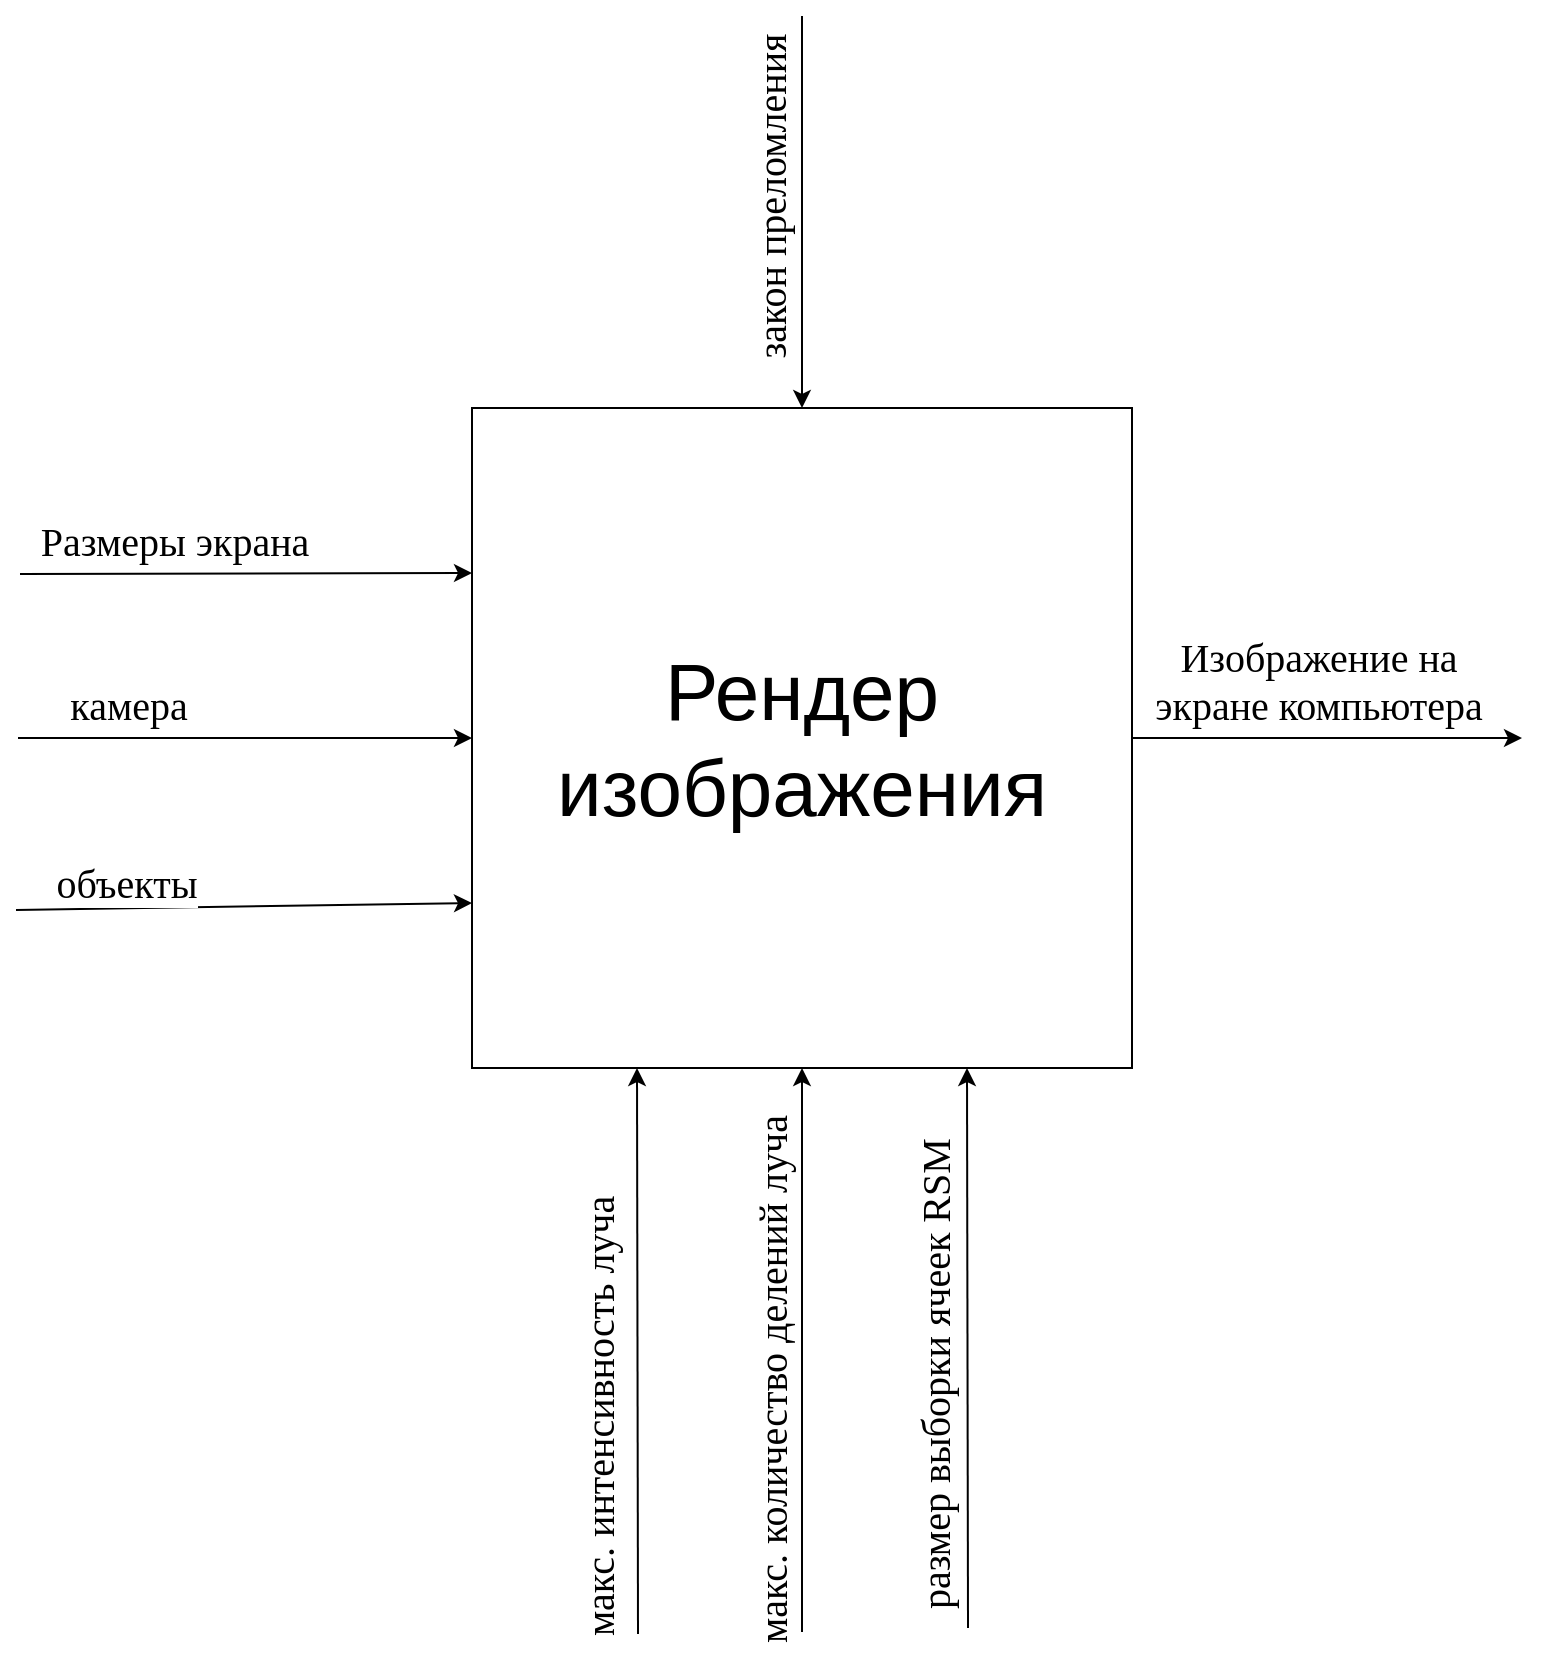 <mxfile version="22.0.3" type="device">
  <diagram name="Page-1" id="R_VDegvNw-id1AR24ctY">
    <mxGraphModel dx="2076" dy="834" grid="0" gridSize="10" guides="1" tooltips="1" connect="1" arrows="1" fold="1" page="0" pageScale="1" pageWidth="827" pageHeight="1169" math="0" shadow="0">
      <root>
        <mxCell id="0" />
        <mxCell id="1" parent="0" />
        <mxCell id="JGhVlZoV-6fODX_dazt4-1" value="&lt;font style=&quot;font-size: 40px;&quot;&gt;Рендер изображения&lt;/font&gt;" style="whiteSpace=wrap;html=1;aspect=fixed;" vertex="1" parent="1">
          <mxGeometry x="233" y="208" width="330" height="330" as="geometry" />
        </mxCell>
        <mxCell id="JGhVlZoV-6fODX_dazt4-2" value="" style="endArrow=classic;html=1;rounded=0;entryX=0;entryY=0.25;entryDx=0;entryDy=0;" edge="1" parent="1" target="JGhVlZoV-6fODX_dazt4-1">
          <mxGeometry width="50" height="50" relative="1" as="geometry">
            <mxPoint x="7" y="291" as="sourcePoint" />
            <mxPoint x="-53" y="336" as="targetPoint" />
          </mxGeometry>
        </mxCell>
        <mxCell id="JGhVlZoV-6fODX_dazt4-3" value="&lt;font face=&quot;Times New Roman&quot; style=&quot;font-size: 20px;&quot;&gt;Размеры экрана&lt;/font&gt;" style="edgeLabel;html=1;align=center;verticalAlign=middle;resizable=0;points=[];" vertex="1" connectable="0" parent="JGhVlZoV-6fODX_dazt4-2">
          <mxGeometry x="-0.589" relative="1" as="geometry">
            <mxPoint x="30" y="-17" as="offset" />
          </mxGeometry>
        </mxCell>
        <mxCell id="JGhVlZoV-6fODX_dazt4-4" value="" style="endArrow=classic;html=1;rounded=0;entryX=0;entryY=0.5;entryDx=0;entryDy=0;" edge="1" parent="1" target="JGhVlZoV-6fODX_dazt4-1">
          <mxGeometry width="50" height="50" relative="1" as="geometry">
            <mxPoint x="6" y="373" as="sourcePoint" />
            <mxPoint x="-37" y="392" as="targetPoint" />
          </mxGeometry>
        </mxCell>
        <mxCell id="JGhVlZoV-6fODX_dazt4-8" value="&lt;font style=&quot;font-size: 20px;&quot; face=&quot;Times New Roman&quot;&gt;камера&lt;/font&gt;" style="edgeLabel;html=1;align=center;verticalAlign=middle;resizable=0;points=[];" vertex="1" connectable="0" parent="JGhVlZoV-6fODX_dazt4-4">
          <mxGeometry x="-0.393" y="2" relative="1" as="geometry">
            <mxPoint x="-14" y="-15" as="offset" />
          </mxGeometry>
        </mxCell>
        <mxCell id="JGhVlZoV-6fODX_dazt4-5" value="" style="endArrow=classic;html=1;rounded=0;entryX=0;entryY=0.75;entryDx=0;entryDy=0;" edge="1" parent="1" target="JGhVlZoV-6fODX_dazt4-1">
          <mxGeometry width="50" height="50" relative="1" as="geometry">
            <mxPoint x="5" y="459" as="sourcePoint" />
            <mxPoint x="-74" y="463" as="targetPoint" />
          </mxGeometry>
        </mxCell>
        <mxCell id="JGhVlZoV-6fODX_dazt4-9" value="&lt;font face=&quot;Times New Roman&quot; style=&quot;font-size: 20px;&quot;&gt;объекты&lt;/font&gt;" style="edgeLabel;html=1;align=center;verticalAlign=middle;resizable=0;points=[];" vertex="1" connectable="0" parent="JGhVlZoV-6fODX_dazt4-5">
          <mxGeometry x="-0.075" y="1" relative="1" as="geometry">
            <mxPoint x="-51" y="-12" as="offset" />
          </mxGeometry>
        </mxCell>
        <mxCell id="JGhVlZoV-6fODX_dazt4-6" value="" style="endArrow=classic;html=1;rounded=0;entryX=0.5;entryY=0;entryDx=0;entryDy=0;" edge="1" parent="1" target="JGhVlZoV-6fODX_dazt4-1">
          <mxGeometry width="50" height="50" relative="1" as="geometry">
            <mxPoint x="398" y="12" as="sourcePoint" />
            <mxPoint x="390" y="100" as="targetPoint" />
          </mxGeometry>
        </mxCell>
        <mxCell id="JGhVlZoV-6fODX_dazt4-7" value="&lt;font style=&quot;font-size: 20px;&quot; face=&quot;Times New Roman&quot;&gt;закон преломления&lt;/font&gt;" style="edgeLabel;html=1;align=center;verticalAlign=middle;resizable=0;points=[];rotation=-90;" vertex="1" connectable="0" parent="JGhVlZoV-6fODX_dazt4-6">
          <mxGeometry x="0.158" y="2" relative="1" as="geometry">
            <mxPoint x="-18" y="-23" as="offset" />
          </mxGeometry>
        </mxCell>
        <mxCell id="JGhVlZoV-6fODX_dazt4-10" value="" style="endArrow=classic;html=1;rounded=0;entryX=0.25;entryY=1;entryDx=0;entryDy=0;" edge="1" parent="1" target="JGhVlZoV-6fODX_dazt4-1">
          <mxGeometry width="50" height="50" relative="1" as="geometry">
            <mxPoint x="316" y="821" as="sourcePoint" />
            <mxPoint x="365" y="751" as="targetPoint" />
          </mxGeometry>
        </mxCell>
        <mxCell id="JGhVlZoV-6fODX_dazt4-11" value="&lt;font style=&quot;font-size: 20px;&quot; face=&quot;Times New Roman&quot;&gt;макс. интенсивность луча&lt;/font&gt;" style="edgeLabel;html=1;align=center;verticalAlign=middle;resizable=0;points=[];rotation=-90;" vertex="1" connectable="0" parent="JGhVlZoV-6fODX_dazt4-10">
          <mxGeometry x="-0.764" y="-3" relative="1" as="geometry">
            <mxPoint x="-23" y="-75" as="offset" />
          </mxGeometry>
        </mxCell>
        <mxCell id="JGhVlZoV-6fODX_dazt4-12" value="" style="endArrow=classic;html=1;rounded=0;entryX=0.5;entryY=1;entryDx=0;entryDy=0;" edge="1" parent="1" target="JGhVlZoV-6fODX_dazt4-1">
          <mxGeometry width="50" height="50" relative="1" as="geometry">
            <mxPoint x="398" y="820" as="sourcePoint" />
            <mxPoint x="418" y="711" as="targetPoint" />
          </mxGeometry>
        </mxCell>
        <mxCell id="JGhVlZoV-6fODX_dazt4-13" value="&lt;font style=&quot;font-size: 20px;&quot; face=&quot;Times New Roman&quot;&gt;макс. количество делений луча&lt;/font&gt;" style="edgeLabel;html=1;align=center;verticalAlign=middle;resizable=0;points=[];rotation=-90;" vertex="1" connectable="0" parent="JGhVlZoV-6fODX_dazt4-12">
          <mxGeometry x="-0.25" y="-1" relative="1" as="geometry">
            <mxPoint x="-17" y="-20" as="offset" />
          </mxGeometry>
        </mxCell>
        <mxCell id="JGhVlZoV-6fODX_dazt4-14" value="" style="endArrow=classic;html=1;rounded=0;entryX=0.75;entryY=1;entryDx=0;entryDy=0;" edge="1" parent="1" target="JGhVlZoV-6fODX_dazt4-1">
          <mxGeometry width="50" height="50" relative="1" as="geometry">
            <mxPoint x="481" y="818" as="sourcePoint" />
            <mxPoint x="588" y="659" as="targetPoint" />
          </mxGeometry>
        </mxCell>
        <mxCell id="JGhVlZoV-6fODX_dazt4-15" value="&lt;font style=&quot;font-size: 20px;&quot; face=&quot;Times New Roman&quot;&gt;размер выборки ячеек RSM&lt;/font&gt;" style="edgeLabel;html=1;align=center;verticalAlign=middle;resizable=0;points=[];rotation=-90;" vertex="1" connectable="0" parent="JGhVlZoV-6fODX_dazt4-14">
          <mxGeometry x="-0.319" y="-1" relative="1" as="geometry">
            <mxPoint x="-18" y="-31" as="offset" />
          </mxGeometry>
        </mxCell>
        <mxCell id="JGhVlZoV-6fODX_dazt4-16" value="" style="endArrow=classic;html=1;rounded=0;exitX=1;exitY=0.5;exitDx=0;exitDy=0;" edge="1" parent="1" source="JGhVlZoV-6fODX_dazt4-1">
          <mxGeometry width="50" height="50" relative="1" as="geometry">
            <mxPoint x="599" y="413" as="sourcePoint" />
            <mxPoint x="758" y="373" as="targetPoint" />
          </mxGeometry>
        </mxCell>
        <mxCell id="JGhVlZoV-6fODX_dazt4-17" value="&lt;font style=&quot;font-size: 20px;&quot; face=&quot;Times New Roman&quot;&gt;Изображение на&lt;br&gt;экране компьютера&lt;/font&gt;" style="edgeLabel;html=1;align=center;verticalAlign=middle;resizable=0;points=[];" vertex="1" connectable="0" parent="JGhVlZoV-6fODX_dazt4-16">
          <mxGeometry x="-0.061" y="1" relative="1" as="geometry">
            <mxPoint x="1" y="-28" as="offset" />
          </mxGeometry>
        </mxCell>
      </root>
    </mxGraphModel>
  </diagram>
</mxfile>
